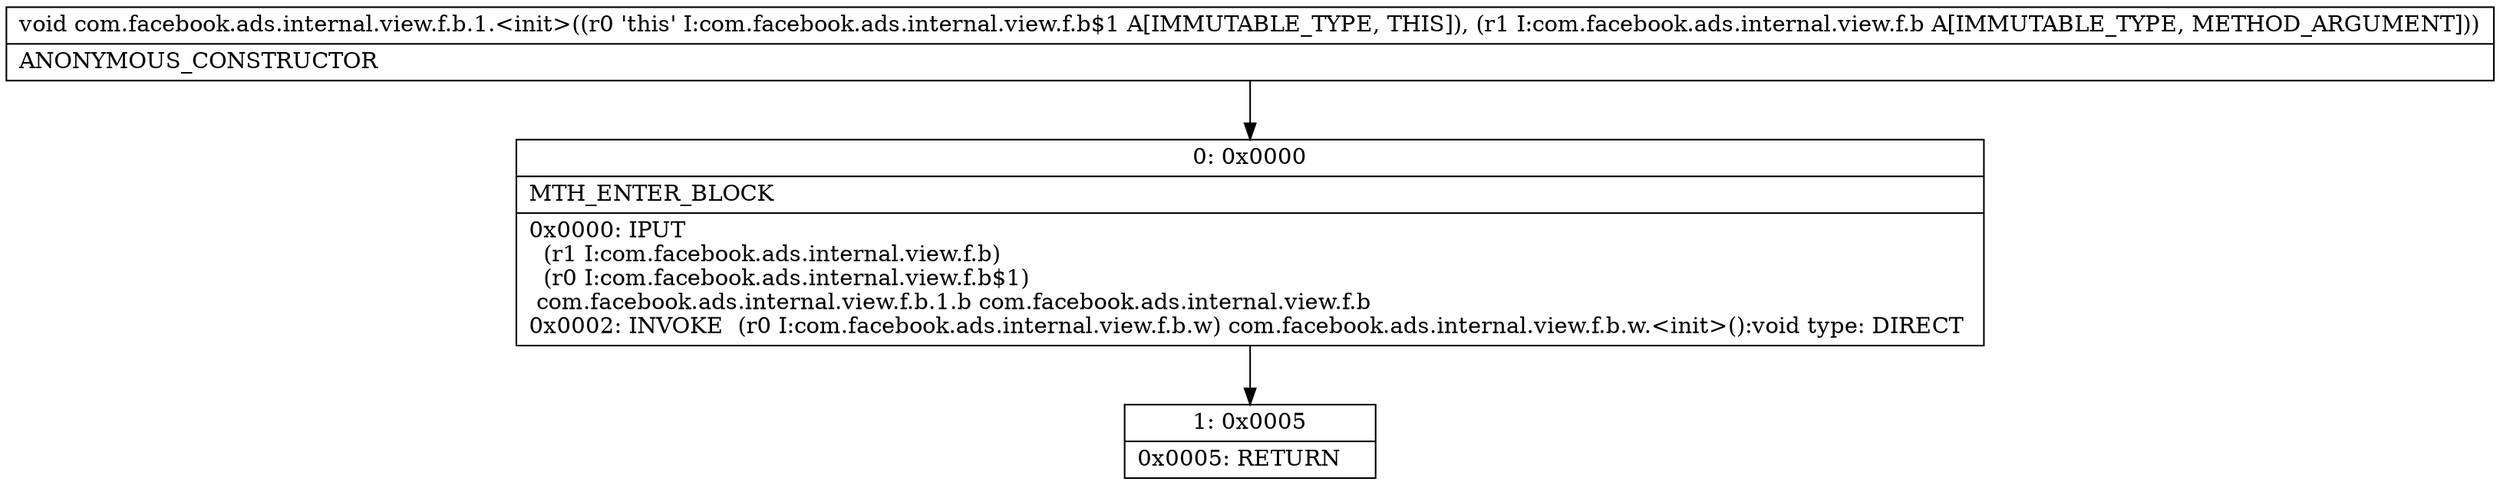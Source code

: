 digraph "CFG forcom.facebook.ads.internal.view.f.b.1.\<init\>(Lcom\/facebook\/ads\/internal\/view\/f\/b;)V" {
Node_0 [shape=record,label="{0\:\ 0x0000|MTH_ENTER_BLOCK\l|0x0000: IPUT  \l  (r1 I:com.facebook.ads.internal.view.f.b)\l  (r0 I:com.facebook.ads.internal.view.f.b$1)\l com.facebook.ads.internal.view.f.b.1.b com.facebook.ads.internal.view.f.b \l0x0002: INVOKE  (r0 I:com.facebook.ads.internal.view.f.b.w) com.facebook.ads.internal.view.f.b.w.\<init\>():void type: DIRECT \l}"];
Node_1 [shape=record,label="{1\:\ 0x0005|0x0005: RETURN   \l}"];
MethodNode[shape=record,label="{void com.facebook.ads.internal.view.f.b.1.\<init\>((r0 'this' I:com.facebook.ads.internal.view.f.b$1 A[IMMUTABLE_TYPE, THIS]), (r1 I:com.facebook.ads.internal.view.f.b A[IMMUTABLE_TYPE, METHOD_ARGUMENT]))  | ANONYMOUS_CONSTRUCTOR\l}"];
MethodNode -> Node_0;
Node_0 -> Node_1;
}

